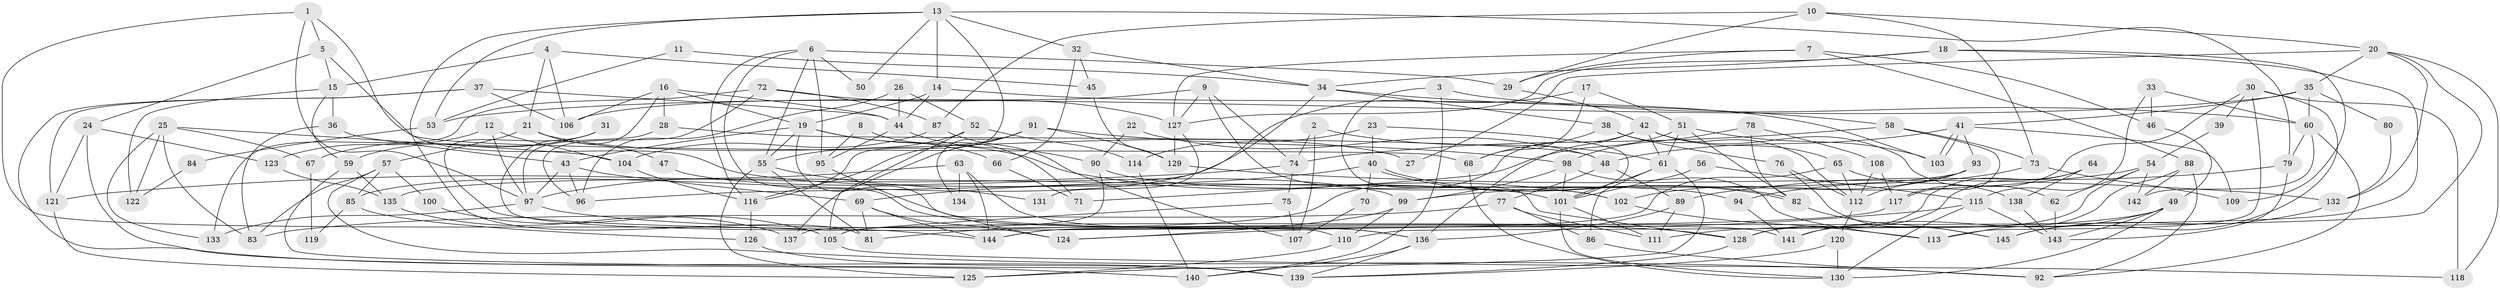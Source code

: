 // Generated by graph-tools (version 1.1) at 2025/15/03/09/25 04:15:04]
// undirected, 145 vertices, 290 edges
graph export_dot {
graph [start="1"]
  node [color=gray90,style=filled];
  1;
  2;
  3;
  4;
  5;
  6;
  7;
  8;
  9;
  10;
  11;
  12;
  13;
  14;
  15;
  16;
  17;
  18;
  19;
  20;
  21;
  22;
  23;
  24;
  25;
  26;
  27;
  28;
  29;
  30;
  31;
  32;
  33;
  34;
  35;
  36;
  37;
  38;
  39;
  40;
  41;
  42;
  43;
  44;
  45;
  46;
  47;
  48;
  49;
  50;
  51;
  52;
  53;
  54;
  55;
  56;
  57;
  58;
  59;
  60;
  61;
  62;
  63;
  64;
  65;
  66;
  67;
  68;
  69;
  70;
  71;
  72;
  73;
  74;
  75;
  76;
  77;
  78;
  79;
  80;
  81;
  82;
  83;
  84;
  85;
  86;
  87;
  88;
  89;
  90;
  91;
  92;
  93;
  94;
  95;
  96;
  97;
  98;
  99;
  100;
  101;
  102;
  103;
  104;
  105;
  106;
  107;
  108;
  109;
  110;
  111;
  112;
  113;
  114;
  115;
  116;
  117;
  118;
  119;
  120;
  121;
  122;
  123;
  124;
  125;
  126;
  127;
  128;
  129;
  130;
  131;
  132;
  133;
  134;
  135;
  136;
  137;
  138;
  139;
  140;
  141;
  142;
  143;
  144;
  145;
  1 -- 101;
  1 -- 97;
  1 -- 5;
  1 -- 105;
  2 -- 61;
  2 -- 74;
  2 -- 107;
  3 -- 140;
  3 -- 128;
  3 -- 60;
  4 -- 106;
  4 -- 45;
  4 -- 15;
  4 -- 21;
  5 -- 68;
  5 -- 15;
  5 -- 24;
  6 -- 55;
  6 -- 116;
  6 -- 29;
  6 -- 50;
  6 -- 95;
  6 -- 136;
  7 -- 29;
  7 -- 127;
  7 -- 46;
  7 -- 88;
  8 -- 95;
  8 -- 71;
  9 -- 106;
  9 -- 102;
  9 -- 74;
  9 -- 127;
  10 -- 20;
  10 -- 73;
  10 -- 29;
  10 -- 87;
  11 -- 34;
  11 -- 53;
  12 -- 97;
  12 -- 123;
  12 -- 104;
  13 -- 79;
  13 -- 14;
  13 -- 32;
  13 -- 50;
  13 -- 53;
  13 -- 81;
  13 -- 116;
  14 -- 19;
  14 -- 44;
  14 -- 103;
  15 -- 36;
  15 -- 59;
  15 -- 122;
  16 -- 110;
  16 -- 19;
  16 -- 28;
  16 -- 44;
  16 -- 106;
  17 -- 85;
  17 -- 51;
  17 -- 68;
  18 -- 127;
  18 -- 105;
  18 -- 34;
  18 -- 109;
  19 -- 55;
  19 -- 43;
  19 -- 66;
  19 -- 102;
  19 -- 141;
  20 -- 35;
  20 -- 132;
  20 -- 27;
  20 -- 110;
  20 -- 118;
  21 -- 57;
  21 -- 27;
  21 -- 47;
  22 -- 48;
  22 -- 90;
  23 -- 40;
  23 -- 101;
  23 -- 114;
  24 -- 121;
  24 -- 123;
  24 -- 140;
  25 -- 83;
  25 -- 104;
  25 -- 67;
  25 -- 122;
  25 -- 133;
  26 -- 44;
  26 -- 96;
  26 -- 52;
  28 -- 97;
  28 -- 48;
  29 -- 42;
  30 -- 145;
  30 -- 118;
  30 -- 39;
  30 -- 113;
  30 -- 117;
  31 -- 59;
  31 -- 144;
  31 -- 67;
  32 -- 34;
  32 -- 45;
  32 -- 66;
  33 -- 46;
  33 -- 60;
  33 -- 115;
  34 -- 38;
  34 -- 58;
  34 -- 96;
  35 -- 60;
  35 -- 41;
  35 -- 53;
  35 -- 80;
  36 -- 43;
  36 -- 83;
  37 -- 121;
  37 -- 139;
  37 -- 44;
  37 -- 106;
  38 -- 68;
  38 -- 112;
  38 -- 76;
  39 -- 54;
  40 -- 82;
  40 -- 82;
  40 -- 69;
  40 -- 70;
  41 -- 48;
  41 -- 103;
  41 -- 103;
  41 -- 93;
  41 -- 109;
  42 -- 81;
  42 -- 61;
  42 -- 62;
  42 -- 65;
  42 -- 136;
  43 -- 96;
  43 -- 69;
  43 -- 97;
  44 -- 90;
  44 -- 95;
  45 -- 129;
  46 -- 49;
  47 -- 99;
  48 -- 89;
  48 -- 77;
  49 -- 143;
  49 -- 130;
  49 -- 111;
  49 -- 141;
  51 -- 61;
  51 -- 103;
  51 -- 71;
  51 -- 82;
  52 -- 114;
  52 -- 55;
  52 -- 105;
  53 -- 84;
  54 -- 99;
  54 -- 62;
  54 -- 128;
  54 -- 142;
  55 -- 81;
  55 -- 125;
  55 -- 131;
  56 -- 115;
  56 -- 101;
  57 -- 92;
  57 -- 83;
  57 -- 85;
  57 -- 100;
  58 -- 117;
  58 -- 73;
  58 -- 74;
  59 -- 139;
  59 -- 135;
  60 -- 142;
  60 -- 79;
  60 -- 92;
  61 -- 125;
  61 -- 86;
  61 -- 101;
  62 -- 143;
  63 -- 136;
  63 -- 144;
  63 -- 97;
  63 -- 134;
  64 -- 128;
  64 -- 141;
  64 -- 138;
  65 -- 138;
  65 -- 112;
  65 -- 144;
  66 -- 71;
  67 -- 119;
  68 -- 130;
  69 -- 124;
  69 -- 144;
  69 -- 81;
  70 -- 107;
  72 -- 133;
  72 -- 87;
  72 -- 96;
  72 -- 127;
  73 -- 109;
  73 -- 94;
  74 -- 75;
  74 -- 121;
  75 -- 105;
  75 -- 107;
  76 -- 112;
  76 -- 145;
  77 -- 111;
  77 -- 83;
  77 -- 86;
  78 -- 98;
  78 -- 82;
  78 -- 108;
  79 -- 89;
  79 -- 143;
  80 -- 132;
  82 -- 145;
  84 -- 122;
  85 -- 126;
  85 -- 119;
  86 -- 92;
  87 -- 107;
  87 -- 104;
  88 -- 92;
  88 -- 113;
  88 -- 142;
  89 -- 111;
  89 -- 136;
  90 -- 94;
  90 -- 137;
  91 -- 137;
  91 -- 116;
  91 -- 98;
  91 -- 129;
  91 -- 134;
  93 -- 102;
  93 -- 112;
  93 -- 135;
  94 -- 141;
  95 -- 124;
  97 -- 128;
  97 -- 133;
  98 -- 113;
  98 -- 99;
  98 -- 101;
  99 -- 124;
  99 -- 110;
  100 -- 105;
  101 -- 111;
  101 -- 130;
  102 -- 113;
  104 -- 116;
  105 -- 118;
  108 -- 112;
  108 -- 117;
  110 -- 125;
  112 -- 120;
  114 -- 140;
  115 -- 130;
  115 -- 124;
  115 -- 143;
  116 -- 126;
  117 -- 144;
  120 -- 139;
  120 -- 130;
  121 -- 125;
  123 -- 135;
  126 -- 139;
  127 -- 129;
  127 -- 131;
  128 -- 139;
  129 -- 132;
  132 -- 145;
  135 -- 137;
  136 -- 139;
  136 -- 140;
  138 -- 143;
}
